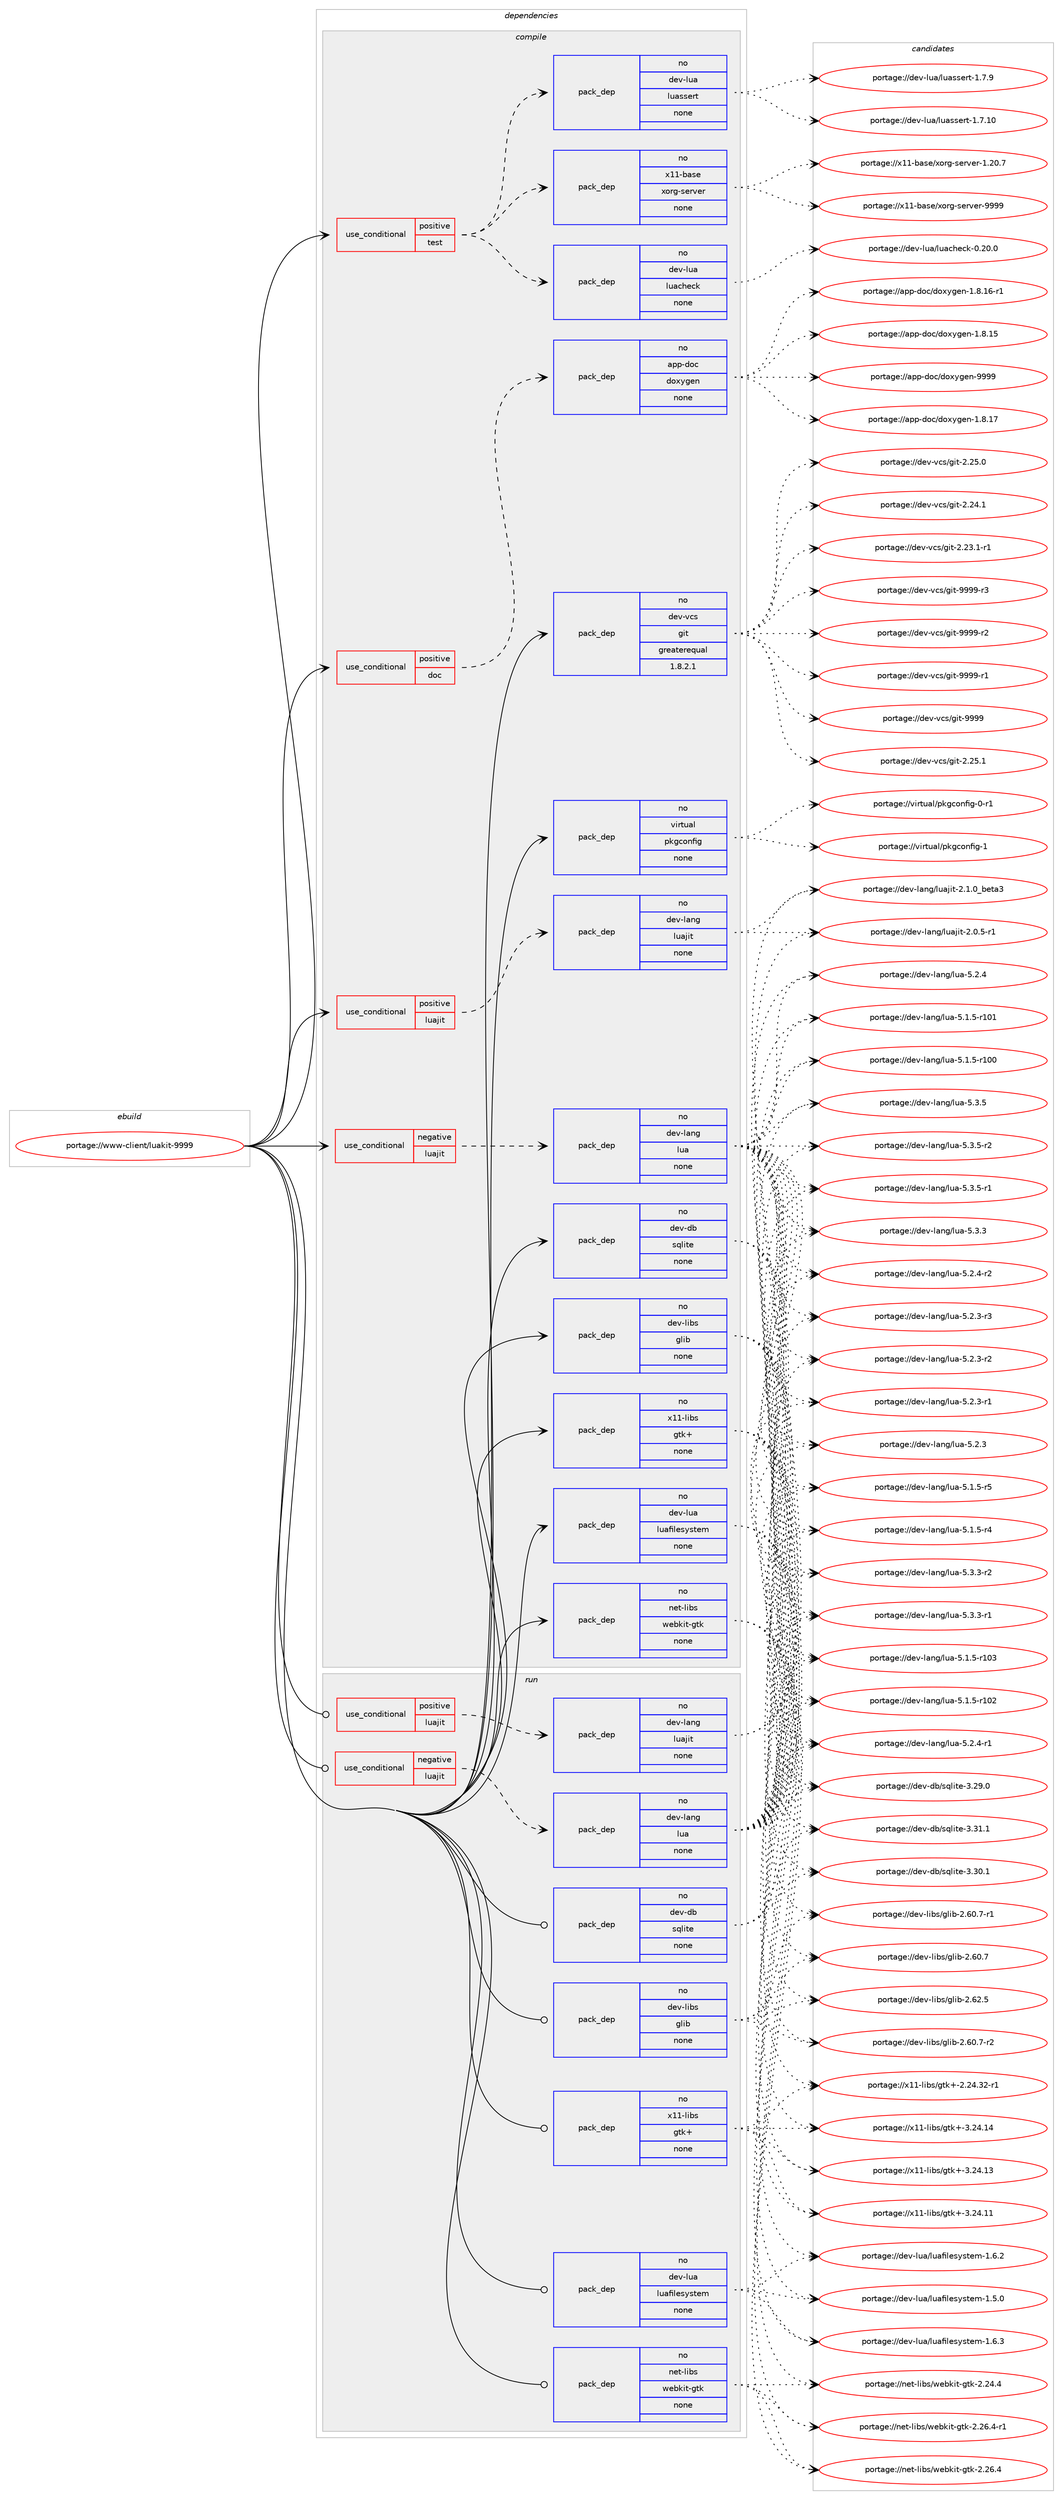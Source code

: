 digraph prolog {

# *************
# Graph options
# *************

newrank=true;
concentrate=true;
compound=true;
graph [rankdir=LR,fontname=Helvetica,fontsize=10,ranksep=1.5];#, ranksep=2.5, nodesep=0.2];
edge  [arrowhead=vee];
node  [fontname=Helvetica,fontsize=10];

# **********
# The ebuild
# **********

subgraph cluster_leftcol {
color=gray;
rank=same;
label=<<i>ebuild</i>>;
id [label="portage://www-client/luakit-9999", color=red, width=4, href="../www-client/luakit-9999.svg"];
}

# ****************
# The dependencies
# ****************

subgraph cluster_midcol {
color=gray;
label=<<i>dependencies</i>>;
subgraph cluster_compile {
fillcolor="#eeeeee";
style=filled;
label=<<i>compile</i>>;
subgraph cond2204 {
dependency16790 [label=<<TABLE BORDER="0" CELLBORDER="1" CELLSPACING="0" CELLPADDING="4"><TR><TD ROWSPAN="3" CELLPADDING="10">use_conditional</TD></TR><TR><TD>negative</TD></TR><TR><TD>luajit</TD></TR></TABLE>>, shape=none, color=red];
subgraph pack14289 {
dependency16791 [label=<<TABLE BORDER="0" CELLBORDER="1" CELLSPACING="0" CELLPADDING="4" WIDTH="220"><TR><TD ROWSPAN="6" CELLPADDING="30">pack_dep</TD></TR><TR><TD WIDTH="110">no</TD></TR><TR><TD>dev-lang</TD></TR><TR><TD>lua</TD></TR><TR><TD>none</TD></TR><TR><TD></TD></TR></TABLE>>, shape=none, color=blue];
}
dependency16790:e -> dependency16791:w [weight=20,style="dashed",arrowhead="vee"];
}
id:e -> dependency16790:w [weight=20,style="solid",arrowhead="vee"];
subgraph cond2205 {
dependency16792 [label=<<TABLE BORDER="0" CELLBORDER="1" CELLSPACING="0" CELLPADDING="4"><TR><TD ROWSPAN="3" CELLPADDING="10">use_conditional</TD></TR><TR><TD>positive</TD></TR><TR><TD>doc</TD></TR></TABLE>>, shape=none, color=red];
subgraph pack14290 {
dependency16793 [label=<<TABLE BORDER="0" CELLBORDER="1" CELLSPACING="0" CELLPADDING="4" WIDTH="220"><TR><TD ROWSPAN="6" CELLPADDING="30">pack_dep</TD></TR><TR><TD WIDTH="110">no</TD></TR><TR><TD>app-doc</TD></TR><TR><TD>doxygen</TD></TR><TR><TD>none</TD></TR><TR><TD></TD></TR></TABLE>>, shape=none, color=blue];
}
dependency16792:e -> dependency16793:w [weight=20,style="dashed",arrowhead="vee"];
}
id:e -> dependency16792:w [weight=20,style="solid",arrowhead="vee"];
subgraph cond2206 {
dependency16794 [label=<<TABLE BORDER="0" CELLBORDER="1" CELLSPACING="0" CELLPADDING="4"><TR><TD ROWSPAN="3" CELLPADDING="10">use_conditional</TD></TR><TR><TD>positive</TD></TR><TR><TD>luajit</TD></TR></TABLE>>, shape=none, color=red];
subgraph pack14291 {
dependency16795 [label=<<TABLE BORDER="0" CELLBORDER="1" CELLSPACING="0" CELLPADDING="4" WIDTH="220"><TR><TD ROWSPAN="6" CELLPADDING="30">pack_dep</TD></TR><TR><TD WIDTH="110">no</TD></TR><TR><TD>dev-lang</TD></TR><TR><TD>luajit</TD></TR><TR><TD>none</TD></TR><TR><TD></TD></TR></TABLE>>, shape=none, color=blue];
}
dependency16794:e -> dependency16795:w [weight=20,style="dashed",arrowhead="vee"];
}
id:e -> dependency16794:w [weight=20,style="solid",arrowhead="vee"];
subgraph cond2207 {
dependency16796 [label=<<TABLE BORDER="0" CELLBORDER="1" CELLSPACING="0" CELLPADDING="4"><TR><TD ROWSPAN="3" CELLPADDING="10">use_conditional</TD></TR><TR><TD>positive</TD></TR><TR><TD>test</TD></TR></TABLE>>, shape=none, color=red];
subgraph pack14292 {
dependency16797 [label=<<TABLE BORDER="0" CELLBORDER="1" CELLSPACING="0" CELLPADDING="4" WIDTH="220"><TR><TD ROWSPAN="6" CELLPADDING="30">pack_dep</TD></TR><TR><TD WIDTH="110">no</TD></TR><TR><TD>dev-lua</TD></TR><TR><TD>luassert</TD></TR><TR><TD>none</TD></TR><TR><TD></TD></TR></TABLE>>, shape=none, color=blue];
}
dependency16796:e -> dependency16797:w [weight=20,style="dashed",arrowhead="vee"];
subgraph pack14293 {
dependency16798 [label=<<TABLE BORDER="0" CELLBORDER="1" CELLSPACING="0" CELLPADDING="4" WIDTH="220"><TR><TD ROWSPAN="6" CELLPADDING="30">pack_dep</TD></TR><TR><TD WIDTH="110">no</TD></TR><TR><TD>dev-lua</TD></TR><TR><TD>luacheck</TD></TR><TR><TD>none</TD></TR><TR><TD></TD></TR></TABLE>>, shape=none, color=blue];
}
dependency16796:e -> dependency16798:w [weight=20,style="dashed",arrowhead="vee"];
subgraph pack14294 {
dependency16799 [label=<<TABLE BORDER="0" CELLBORDER="1" CELLSPACING="0" CELLPADDING="4" WIDTH="220"><TR><TD ROWSPAN="6" CELLPADDING="30">pack_dep</TD></TR><TR><TD WIDTH="110">no</TD></TR><TR><TD>x11-base</TD></TR><TR><TD>xorg-server</TD></TR><TR><TD>none</TD></TR><TR><TD></TD></TR></TABLE>>, shape=none, color=blue];
}
dependency16796:e -> dependency16799:w [weight=20,style="dashed",arrowhead="vee"];
}
id:e -> dependency16796:w [weight=20,style="solid",arrowhead="vee"];
subgraph pack14295 {
dependency16800 [label=<<TABLE BORDER="0" CELLBORDER="1" CELLSPACING="0" CELLPADDING="4" WIDTH="220"><TR><TD ROWSPAN="6" CELLPADDING="30">pack_dep</TD></TR><TR><TD WIDTH="110">no</TD></TR><TR><TD>dev-db</TD></TR><TR><TD>sqlite</TD></TR><TR><TD>none</TD></TR><TR><TD></TD></TR></TABLE>>, shape=none, color=blue];
}
id:e -> dependency16800:w [weight=20,style="solid",arrowhead="vee"];
subgraph pack14296 {
dependency16801 [label=<<TABLE BORDER="0" CELLBORDER="1" CELLSPACING="0" CELLPADDING="4" WIDTH="220"><TR><TD ROWSPAN="6" CELLPADDING="30">pack_dep</TD></TR><TR><TD WIDTH="110">no</TD></TR><TR><TD>dev-libs</TD></TR><TR><TD>glib</TD></TR><TR><TD>none</TD></TR><TR><TD></TD></TR></TABLE>>, shape=none, color=blue];
}
id:e -> dependency16801:w [weight=20,style="solid",arrowhead="vee"];
subgraph pack14297 {
dependency16802 [label=<<TABLE BORDER="0" CELLBORDER="1" CELLSPACING="0" CELLPADDING="4" WIDTH="220"><TR><TD ROWSPAN="6" CELLPADDING="30">pack_dep</TD></TR><TR><TD WIDTH="110">no</TD></TR><TR><TD>dev-lua</TD></TR><TR><TD>luafilesystem</TD></TR><TR><TD>none</TD></TR><TR><TD></TD></TR></TABLE>>, shape=none, color=blue];
}
id:e -> dependency16802:w [weight=20,style="solid",arrowhead="vee"];
subgraph pack14298 {
dependency16803 [label=<<TABLE BORDER="0" CELLBORDER="1" CELLSPACING="0" CELLPADDING="4" WIDTH="220"><TR><TD ROWSPAN="6" CELLPADDING="30">pack_dep</TD></TR><TR><TD WIDTH="110">no</TD></TR><TR><TD>dev-vcs</TD></TR><TR><TD>git</TD></TR><TR><TD>greaterequal</TD></TR><TR><TD>1.8.2.1</TD></TR></TABLE>>, shape=none, color=blue];
}
id:e -> dependency16803:w [weight=20,style="solid",arrowhead="vee"];
subgraph pack14299 {
dependency16804 [label=<<TABLE BORDER="0" CELLBORDER="1" CELLSPACING="0" CELLPADDING="4" WIDTH="220"><TR><TD ROWSPAN="6" CELLPADDING="30">pack_dep</TD></TR><TR><TD WIDTH="110">no</TD></TR><TR><TD>net-libs</TD></TR><TR><TD>webkit-gtk</TD></TR><TR><TD>none</TD></TR><TR><TD></TD></TR></TABLE>>, shape=none, color=blue];
}
id:e -> dependency16804:w [weight=20,style="solid",arrowhead="vee"];
subgraph pack14300 {
dependency16805 [label=<<TABLE BORDER="0" CELLBORDER="1" CELLSPACING="0" CELLPADDING="4" WIDTH="220"><TR><TD ROWSPAN="6" CELLPADDING="30">pack_dep</TD></TR><TR><TD WIDTH="110">no</TD></TR><TR><TD>virtual</TD></TR><TR><TD>pkgconfig</TD></TR><TR><TD>none</TD></TR><TR><TD></TD></TR></TABLE>>, shape=none, color=blue];
}
id:e -> dependency16805:w [weight=20,style="solid",arrowhead="vee"];
subgraph pack14301 {
dependency16806 [label=<<TABLE BORDER="0" CELLBORDER="1" CELLSPACING="0" CELLPADDING="4" WIDTH="220"><TR><TD ROWSPAN="6" CELLPADDING="30">pack_dep</TD></TR><TR><TD WIDTH="110">no</TD></TR><TR><TD>x11-libs</TD></TR><TR><TD>gtk+</TD></TR><TR><TD>none</TD></TR><TR><TD></TD></TR></TABLE>>, shape=none, color=blue];
}
id:e -> dependency16806:w [weight=20,style="solid",arrowhead="vee"];
}
subgraph cluster_compileandrun {
fillcolor="#eeeeee";
style=filled;
label=<<i>compile and run</i>>;
}
subgraph cluster_run {
fillcolor="#eeeeee";
style=filled;
label=<<i>run</i>>;
subgraph cond2208 {
dependency16807 [label=<<TABLE BORDER="0" CELLBORDER="1" CELLSPACING="0" CELLPADDING="4"><TR><TD ROWSPAN="3" CELLPADDING="10">use_conditional</TD></TR><TR><TD>negative</TD></TR><TR><TD>luajit</TD></TR></TABLE>>, shape=none, color=red];
subgraph pack14302 {
dependency16808 [label=<<TABLE BORDER="0" CELLBORDER="1" CELLSPACING="0" CELLPADDING="4" WIDTH="220"><TR><TD ROWSPAN="6" CELLPADDING="30">pack_dep</TD></TR><TR><TD WIDTH="110">no</TD></TR><TR><TD>dev-lang</TD></TR><TR><TD>lua</TD></TR><TR><TD>none</TD></TR><TR><TD></TD></TR></TABLE>>, shape=none, color=blue];
}
dependency16807:e -> dependency16808:w [weight=20,style="dashed",arrowhead="vee"];
}
id:e -> dependency16807:w [weight=20,style="solid",arrowhead="odot"];
subgraph cond2209 {
dependency16809 [label=<<TABLE BORDER="0" CELLBORDER="1" CELLSPACING="0" CELLPADDING="4"><TR><TD ROWSPAN="3" CELLPADDING="10">use_conditional</TD></TR><TR><TD>positive</TD></TR><TR><TD>luajit</TD></TR></TABLE>>, shape=none, color=red];
subgraph pack14303 {
dependency16810 [label=<<TABLE BORDER="0" CELLBORDER="1" CELLSPACING="0" CELLPADDING="4" WIDTH="220"><TR><TD ROWSPAN="6" CELLPADDING="30">pack_dep</TD></TR><TR><TD WIDTH="110">no</TD></TR><TR><TD>dev-lang</TD></TR><TR><TD>luajit</TD></TR><TR><TD>none</TD></TR><TR><TD></TD></TR></TABLE>>, shape=none, color=blue];
}
dependency16809:e -> dependency16810:w [weight=20,style="dashed",arrowhead="vee"];
}
id:e -> dependency16809:w [weight=20,style="solid",arrowhead="odot"];
subgraph pack14304 {
dependency16811 [label=<<TABLE BORDER="0" CELLBORDER="1" CELLSPACING="0" CELLPADDING="4" WIDTH="220"><TR><TD ROWSPAN="6" CELLPADDING="30">pack_dep</TD></TR><TR><TD WIDTH="110">no</TD></TR><TR><TD>dev-db</TD></TR><TR><TD>sqlite</TD></TR><TR><TD>none</TD></TR><TR><TD></TD></TR></TABLE>>, shape=none, color=blue];
}
id:e -> dependency16811:w [weight=20,style="solid",arrowhead="odot"];
subgraph pack14305 {
dependency16812 [label=<<TABLE BORDER="0" CELLBORDER="1" CELLSPACING="0" CELLPADDING="4" WIDTH="220"><TR><TD ROWSPAN="6" CELLPADDING="30">pack_dep</TD></TR><TR><TD WIDTH="110">no</TD></TR><TR><TD>dev-libs</TD></TR><TR><TD>glib</TD></TR><TR><TD>none</TD></TR><TR><TD></TD></TR></TABLE>>, shape=none, color=blue];
}
id:e -> dependency16812:w [weight=20,style="solid",arrowhead="odot"];
subgraph pack14306 {
dependency16813 [label=<<TABLE BORDER="0" CELLBORDER="1" CELLSPACING="0" CELLPADDING="4" WIDTH="220"><TR><TD ROWSPAN="6" CELLPADDING="30">pack_dep</TD></TR><TR><TD WIDTH="110">no</TD></TR><TR><TD>dev-lua</TD></TR><TR><TD>luafilesystem</TD></TR><TR><TD>none</TD></TR><TR><TD></TD></TR></TABLE>>, shape=none, color=blue];
}
id:e -> dependency16813:w [weight=20,style="solid",arrowhead="odot"];
subgraph pack14307 {
dependency16814 [label=<<TABLE BORDER="0" CELLBORDER="1" CELLSPACING="0" CELLPADDING="4" WIDTH="220"><TR><TD ROWSPAN="6" CELLPADDING="30">pack_dep</TD></TR><TR><TD WIDTH="110">no</TD></TR><TR><TD>net-libs</TD></TR><TR><TD>webkit-gtk</TD></TR><TR><TD>none</TD></TR><TR><TD></TD></TR></TABLE>>, shape=none, color=blue];
}
id:e -> dependency16814:w [weight=20,style="solid",arrowhead="odot"];
subgraph pack14308 {
dependency16815 [label=<<TABLE BORDER="0" CELLBORDER="1" CELLSPACING="0" CELLPADDING="4" WIDTH="220"><TR><TD ROWSPAN="6" CELLPADDING="30">pack_dep</TD></TR><TR><TD WIDTH="110">no</TD></TR><TR><TD>x11-libs</TD></TR><TR><TD>gtk+</TD></TR><TR><TD>none</TD></TR><TR><TD></TD></TR></TABLE>>, shape=none, color=blue];
}
id:e -> dependency16815:w [weight=20,style="solid",arrowhead="odot"];
}
}

# **************
# The candidates
# **************

subgraph cluster_choices {
rank=same;
color=gray;
label=<<i>candidates</i>>;

subgraph choice14289 {
color=black;
nodesep=1;
choice100101118451089711010347108117974553465146534511450 [label="portage://dev-lang/lua-5.3.5-r2", color=red, width=4,href="../dev-lang/lua-5.3.5-r2.svg"];
choice100101118451089711010347108117974553465146534511449 [label="portage://dev-lang/lua-5.3.5-r1", color=red, width=4,href="../dev-lang/lua-5.3.5-r1.svg"];
choice10010111845108971101034710811797455346514653 [label="portage://dev-lang/lua-5.3.5", color=red, width=4,href="../dev-lang/lua-5.3.5.svg"];
choice100101118451089711010347108117974553465146514511450 [label="portage://dev-lang/lua-5.3.3-r2", color=red, width=4,href="../dev-lang/lua-5.3.3-r2.svg"];
choice100101118451089711010347108117974553465146514511449 [label="portage://dev-lang/lua-5.3.3-r1", color=red, width=4,href="../dev-lang/lua-5.3.3-r1.svg"];
choice10010111845108971101034710811797455346514651 [label="portage://dev-lang/lua-5.3.3", color=red, width=4,href="../dev-lang/lua-5.3.3.svg"];
choice100101118451089711010347108117974553465046524511450 [label="portage://dev-lang/lua-5.2.4-r2", color=red, width=4,href="../dev-lang/lua-5.2.4-r2.svg"];
choice100101118451089711010347108117974553465046524511449 [label="portage://dev-lang/lua-5.2.4-r1", color=red, width=4,href="../dev-lang/lua-5.2.4-r1.svg"];
choice10010111845108971101034710811797455346504652 [label="portage://dev-lang/lua-5.2.4", color=red, width=4,href="../dev-lang/lua-5.2.4.svg"];
choice100101118451089711010347108117974553465046514511451 [label="portage://dev-lang/lua-5.2.3-r3", color=red, width=4,href="../dev-lang/lua-5.2.3-r3.svg"];
choice100101118451089711010347108117974553465046514511450 [label="portage://dev-lang/lua-5.2.3-r2", color=red, width=4,href="../dev-lang/lua-5.2.3-r2.svg"];
choice100101118451089711010347108117974553465046514511449 [label="portage://dev-lang/lua-5.2.3-r1", color=red, width=4,href="../dev-lang/lua-5.2.3-r1.svg"];
choice10010111845108971101034710811797455346504651 [label="portage://dev-lang/lua-5.2.3", color=red, width=4,href="../dev-lang/lua-5.2.3.svg"];
choice100101118451089711010347108117974553464946534511453 [label="portage://dev-lang/lua-5.1.5-r5", color=red, width=4,href="../dev-lang/lua-5.1.5-r5.svg"];
choice100101118451089711010347108117974553464946534511452 [label="portage://dev-lang/lua-5.1.5-r4", color=red, width=4,href="../dev-lang/lua-5.1.5-r4.svg"];
choice1001011184510897110103471081179745534649465345114494851 [label="portage://dev-lang/lua-5.1.5-r103", color=red, width=4,href="../dev-lang/lua-5.1.5-r103.svg"];
choice1001011184510897110103471081179745534649465345114494850 [label="portage://dev-lang/lua-5.1.5-r102", color=red, width=4,href="../dev-lang/lua-5.1.5-r102.svg"];
choice1001011184510897110103471081179745534649465345114494849 [label="portage://dev-lang/lua-5.1.5-r101", color=red, width=4,href="../dev-lang/lua-5.1.5-r101.svg"];
choice1001011184510897110103471081179745534649465345114494848 [label="portage://dev-lang/lua-5.1.5-r100", color=red, width=4,href="../dev-lang/lua-5.1.5-r100.svg"];
dependency16791:e -> choice100101118451089711010347108117974553465146534511450:w [style=dotted,weight="100"];
dependency16791:e -> choice100101118451089711010347108117974553465146534511449:w [style=dotted,weight="100"];
dependency16791:e -> choice10010111845108971101034710811797455346514653:w [style=dotted,weight="100"];
dependency16791:e -> choice100101118451089711010347108117974553465146514511450:w [style=dotted,weight="100"];
dependency16791:e -> choice100101118451089711010347108117974553465146514511449:w [style=dotted,weight="100"];
dependency16791:e -> choice10010111845108971101034710811797455346514651:w [style=dotted,weight="100"];
dependency16791:e -> choice100101118451089711010347108117974553465046524511450:w [style=dotted,weight="100"];
dependency16791:e -> choice100101118451089711010347108117974553465046524511449:w [style=dotted,weight="100"];
dependency16791:e -> choice10010111845108971101034710811797455346504652:w [style=dotted,weight="100"];
dependency16791:e -> choice100101118451089711010347108117974553465046514511451:w [style=dotted,weight="100"];
dependency16791:e -> choice100101118451089711010347108117974553465046514511450:w [style=dotted,weight="100"];
dependency16791:e -> choice100101118451089711010347108117974553465046514511449:w [style=dotted,weight="100"];
dependency16791:e -> choice10010111845108971101034710811797455346504651:w [style=dotted,weight="100"];
dependency16791:e -> choice100101118451089711010347108117974553464946534511453:w [style=dotted,weight="100"];
dependency16791:e -> choice100101118451089711010347108117974553464946534511452:w [style=dotted,weight="100"];
dependency16791:e -> choice1001011184510897110103471081179745534649465345114494851:w [style=dotted,weight="100"];
dependency16791:e -> choice1001011184510897110103471081179745534649465345114494850:w [style=dotted,weight="100"];
dependency16791:e -> choice1001011184510897110103471081179745534649465345114494849:w [style=dotted,weight="100"];
dependency16791:e -> choice1001011184510897110103471081179745534649465345114494848:w [style=dotted,weight="100"];
}
subgraph choice14290 {
color=black;
nodesep=1;
choice971121124510011199471001111201211031011104557575757 [label="portage://app-doc/doxygen-9999", color=red, width=4,href="../app-doc/doxygen-9999.svg"];
choice9711211245100111994710011112012110310111045494656464955 [label="portage://app-doc/doxygen-1.8.17", color=red, width=4,href="../app-doc/doxygen-1.8.17.svg"];
choice97112112451001119947100111120121103101110454946564649544511449 [label="portage://app-doc/doxygen-1.8.16-r1", color=red, width=4,href="../app-doc/doxygen-1.8.16-r1.svg"];
choice9711211245100111994710011112012110310111045494656464953 [label="portage://app-doc/doxygen-1.8.15", color=red, width=4,href="../app-doc/doxygen-1.8.15.svg"];
dependency16793:e -> choice971121124510011199471001111201211031011104557575757:w [style=dotted,weight="100"];
dependency16793:e -> choice9711211245100111994710011112012110310111045494656464955:w [style=dotted,weight="100"];
dependency16793:e -> choice97112112451001119947100111120121103101110454946564649544511449:w [style=dotted,weight="100"];
dependency16793:e -> choice9711211245100111994710011112012110310111045494656464953:w [style=dotted,weight="100"];
}
subgraph choice14291 {
color=black;
nodesep=1;
choice1001011184510897110103471081179710610511645504649464895981011169751 [label="portage://dev-lang/luajit-2.1.0_beta3", color=red, width=4,href="../dev-lang/luajit-2.1.0_beta3.svg"];
choice100101118451089711010347108117971061051164550464846534511449 [label="portage://dev-lang/luajit-2.0.5-r1", color=red, width=4,href="../dev-lang/luajit-2.0.5-r1.svg"];
dependency16795:e -> choice1001011184510897110103471081179710610511645504649464895981011169751:w [style=dotted,weight="100"];
dependency16795:e -> choice100101118451089711010347108117971061051164550464846534511449:w [style=dotted,weight="100"];
}
subgraph choice14292 {
color=black;
nodesep=1;
choice10010111845108117974710811797115115101114116454946554657 [label="portage://dev-lua/luassert-1.7.9", color=red, width=4,href="../dev-lua/luassert-1.7.9.svg"];
choice1001011184510811797471081179711511510111411645494655464948 [label="portage://dev-lua/luassert-1.7.10", color=red, width=4,href="../dev-lua/luassert-1.7.10.svg"];
dependency16797:e -> choice10010111845108117974710811797115115101114116454946554657:w [style=dotted,weight="100"];
dependency16797:e -> choice1001011184510811797471081179711511510111411645494655464948:w [style=dotted,weight="100"];
}
subgraph choice14293 {
color=black;
nodesep=1;
choice10010111845108117974710811797991041019910745484650484648 [label="portage://dev-lua/luacheck-0.20.0", color=red, width=4,href="../dev-lua/luacheck-0.20.0.svg"];
dependency16798:e -> choice10010111845108117974710811797991041019910745484650484648:w [style=dotted,weight="100"];
}
subgraph choice14294 {
color=black;
nodesep=1;
choice120494945989711510147120111114103451151011141181011144557575757 [label="portage://x11-base/xorg-server-9999", color=red, width=4,href="../x11-base/xorg-server-9999.svg"];
choice1204949459897115101471201111141034511510111411810111445494650484655 [label="portage://x11-base/xorg-server-1.20.7", color=red, width=4,href="../x11-base/xorg-server-1.20.7.svg"];
dependency16799:e -> choice120494945989711510147120111114103451151011141181011144557575757:w [style=dotted,weight="100"];
dependency16799:e -> choice1204949459897115101471201111141034511510111411810111445494650484655:w [style=dotted,weight="100"];
}
subgraph choice14295 {
color=black;
nodesep=1;
choice10010111845100984711511310810511610145514651494649 [label="portage://dev-db/sqlite-3.31.1", color=red, width=4,href="../dev-db/sqlite-3.31.1.svg"];
choice10010111845100984711511310810511610145514651484649 [label="portage://dev-db/sqlite-3.30.1", color=red, width=4,href="../dev-db/sqlite-3.30.1.svg"];
choice10010111845100984711511310810511610145514650574648 [label="portage://dev-db/sqlite-3.29.0", color=red, width=4,href="../dev-db/sqlite-3.29.0.svg"];
dependency16800:e -> choice10010111845100984711511310810511610145514651494649:w [style=dotted,weight="100"];
dependency16800:e -> choice10010111845100984711511310810511610145514651484649:w [style=dotted,weight="100"];
dependency16800:e -> choice10010111845100984711511310810511610145514650574648:w [style=dotted,weight="100"];
}
subgraph choice14296 {
color=black;
nodesep=1;
choice1001011184510810598115471031081059845504654504653 [label="portage://dev-libs/glib-2.62.5", color=red, width=4,href="../dev-libs/glib-2.62.5.svg"];
choice10010111845108105981154710310810598455046544846554511450 [label="portage://dev-libs/glib-2.60.7-r2", color=red, width=4,href="../dev-libs/glib-2.60.7-r2.svg"];
choice10010111845108105981154710310810598455046544846554511449 [label="portage://dev-libs/glib-2.60.7-r1", color=red, width=4,href="../dev-libs/glib-2.60.7-r1.svg"];
choice1001011184510810598115471031081059845504654484655 [label="portage://dev-libs/glib-2.60.7", color=red, width=4,href="../dev-libs/glib-2.60.7.svg"];
dependency16801:e -> choice1001011184510810598115471031081059845504654504653:w [style=dotted,weight="100"];
dependency16801:e -> choice10010111845108105981154710310810598455046544846554511450:w [style=dotted,weight="100"];
dependency16801:e -> choice10010111845108105981154710310810598455046544846554511449:w [style=dotted,weight="100"];
dependency16801:e -> choice1001011184510810598115471031081059845504654484655:w [style=dotted,weight="100"];
}
subgraph choice14297 {
color=black;
nodesep=1;
choice10010111845108117974710811797102105108101115121115116101109454946544651 [label="portage://dev-lua/luafilesystem-1.6.3", color=red, width=4,href="../dev-lua/luafilesystem-1.6.3.svg"];
choice10010111845108117974710811797102105108101115121115116101109454946544650 [label="portage://dev-lua/luafilesystem-1.6.2", color=red, width=4,href="../dev-lua/luafilesystem-1.6.2.svg"];
choice10010111845108117974710811797102105108101115121115116101109454946534648 [label="portage://dev-lua/luafilesystem-1.5.0", color=red, width=4,href="../dev-lua/luafilesystem-1.5.0.svg"];
dependency16802:e -> choice10010111845108117974710811797102105108101115121115116101109454946544651:w [style=dotted,weight="100"];
dependency16802:e -> choice10010111845108117974710811797102105108101115121115116101109454946544650:w [style=dotted,weight="100"];
dependency16802:e -> choice10010111845108117974710811797102105108101115121115116101109454946534648:w [style=dotted,weight="100"];
}
subgraph choice14298 {
color=black;
nodesep=1;
choice10010111845118991154710310511645575757574511451 [label="portage://dev-vcs/git-9999-r3", color=red, width=4,href="../dev-vcs/git-9999-r3.svg"];
choice10010111845118991154710310511645575757574511450 [label="portage://dev-vcs/git-9999-r2", color=red, width=4,href="../dev-vcs/git-9999-r2.svg"];
choice10010111845118991154710310511645575757574511449 [label="portage://dev-vcs/git-9999-r1", color=red, width=4,href="../dev-vcs/git-9999-r1.svg"];
choice1001011184511899115471031051164557575757 [label="portage://dev-vcs/git-9999", color=red, width=4,href="../dev-vcs/git-9999.svg"];
choice10010111845118991154710310511645504650534649 [label="portage://dev-vcs/git-2.25.1", color=red, width=4,href="../dev-vcs/git-2.25.1.svg"];
choice10010111845118991154710310511645504650534648 [label="portage://dev-vcs/git-2.25.0", color=red, width=4,href="../dev-vcs/git-2.25.0.svg"];
choice10010111845118991154710310511645504650524649 [label="portage://dev-vcs/git-2.24.1", color=red, width=4,href="../dev-vcs/git-2.24.1.svg"];
choice100101118451189911547103105116455046505146494511449 [label="portage://dev-vcs/git-2.23.1-r1", color=red, width=4,href="../dev-vcs/git-2.23.1-r1.svg"];
dependency16803:e -> choice10010111845118991154710310511645575757574511451:w [style=dotted,weight="100"];
dependency16803:e -> choice10010111845118991154710310511645575757574511450:w [style=dotted,weight="100"];
dependency16803:e -> choice10010111845118991154710310511645575757574511449:w [style=dotted,weight="100"];
dependency16803:e -> choice1001011184511899115471031051164557575757:w [style=dotted,weight="100"];
dependency16803:e -> choice10010111845118991154710310511645504650534649:w [style=dotted,weight="100"];
dependency16803:e -> choice10010111845118991154710310511645504650534648:w [style=dotted,weight="100"];
dependency16803:e -> choice10010111845118991154710310511645504650524649:w [style=dotted,weight="100"];
dependency16803:e -> choice100101118451189911547103105116455046505146494511449:w [style=dotted,weight="100"];
}
subgraph choice14299 {
color=black;
nodesep=1;
choice1101011164510810598115471191019810710511645103116107455046505446524511449 [label="portage://net-libs/webkit-gtk-2.26.4-r1", color=red, width=4,href="../net-libs/webkit-gtk-2.26.4-r1.svg"];
choice110101116451081059811547119101981071051164510311610745504650544652 [label="portage://net-libs/webkit-gtk-2.26.4", color=red, width=4,href="../net-libs/webkit-gtk-2.26.4.svg"];
choice110101116451081059811547119101981071051164510311610745504650524652 [label="portage://net-libs/webkit-gtk-2.24.4", color=red, width=4,href="../net-libs/webkit-gtk-2.24.4.svg"];
dependency16804:e -> choice1101011164510810598115471191019810710511645103116107455046505446524511449:w [style=dotted,weight="100"];
dependency16804:e -> choice110101116451081059811547119101981071051164510311610745504650544652:w [style=dotted,weight="100"];
dependency16804:e -> choice110101116451081059811547119101981071051164510311610745504650524652:w [style=dotted,weight="100"];
}
subgraph choice14300 {
color=black;
nodesep=1;
choice1181051141161179710847112107103991111101021051034549 [label="portage://virtual/pkgconfig-1", color=red, width=4,href="../virtual/pkgconfig-1.svg"];
choice11810511411611797108471121071039911111010210510345484511449 [label="portage://virtual/pkgconfig-0-r1", color=red, width=4,href="../virtual/pkgconfig-0-r1.svg"];
dependency16805:e -> choice1181051141161179710847112107103991111101021051034549:w [style=dotted,weight="100"];
dependency16805:e -> choice11810511411611797108471121071039911111010210510345484511449:w [style=dotted,weight="100"];
}
subgraph choice14301 {
color=black;
nodesep=1;
choice1204949451081059811547103116107434551465052464952 [label="portage://x11-libs/gtk+-3.24.14", color=red, width=4,href="../x11-libs/gtk+-3.24.14.svg"];
choice1204949451081059811547103116107434551465052464951 [label="portage://x11-libs/gtk+-3.24.13", color=red, width=4,href="../x11-libs/gtk+-3.24.13.svg"];
choice1204949451081059811547103116107434551465052464949 [label="portage://x11-libs/gtk+-3.24.11", color=red, width=4,href="../x11-libs/gtk+-3.24.11.svg"];
choice12049494510810598115471031161074345504650524651504511449 [label="portage://x11-libs/gtk+-2.24.32-r1", color=red, width=4,href="../x11-libs/gtk+-2.24.32-r1.svg"];
dependency16806:e -> choice1204949451081059811547103116107434551465052464952:w [style=dotted,weight="100"];
dependency16806:e -> choice1204949451081059811547103116107434551465052464951:w [style=dotted,weight="100"];
dependency16806:e -> choice1204949451081059811547103116107434551465052464949:w [style=dotted,weight="100"];
dependency16806:e -> choice12049494510810598115471031161074345504650524651504511449:w [style=dotted,weight="100"];
}
subgraph choice14302 {
color=black;
nodesep=1;
choice100101118451089711010347108117974553465146534511450 [label="portage://dev-lang/lua-5.3.5-r2", color=red, width=4,href="../dev-lang/lua-5.3.5-r2.svg"];
choice100101118451089711010347108117974553465146534511449 [label="portage://dev-lang/lua-5.3.5-r1", color=red, width=4,href="../dev-lang/lua-5.3.5-r1.svg"];
choice10010111845108971101034710811797455346514653 [label="portage://dev-lang/lua-5.3.5", color=red, width=4,href="../dev-lang/lua-5.3.5.svg"];
choice100101118451089711010347108117974553465146514511450 [label="portage://dev-lang/lua-5.3.3-r2", color=red, width=4,href="../dev-lang/lua-5.3.3-r2.svg"];
choice100101118451089711010347108117974553465146514511449 [label="portage://dev-lang/lua-5.3.3-r1", color=red, width=4,href="../dev-lang/lua-5.3.3-r1.svg"];
choice10010111845108971101034710811797455346514651 [label="portage://dev-lang/lua-5.3.3", color=red, width=4,href="../dev-lang/lua-5.3.3.svg"];
choice100101118451089711010347108117974553465046524511450 [label="portage://dev-lang/lua-5.2.4-r2", color=red, width=4,href="../dev-lang/lua-5.2.4-r2.svg"];
choice100101118451089711010347108117974553465046524511449 [label="portage://dev-lang/lua-5.2.4-r1", color=red, width=4,href="../dev-lang/lua-5.2.4-r1.svg"];
choice10010111845108971101034710811797455346504652 [label="portage://dev-lang/lua-5.2.4", color=red, width=4,href="../dev-lang/lua-5.2.4.svg"];
choice100101118451089711010347108117974553465046514511451 [label="portage://dev-lang/lua-5.2.3-r3", color=red, width=4,href="../dev-lang/lua-5.2.3-r3.svg"];
choice100101118451089711010347108117974553465046514511450 [label="portage://dev-lang/lua-5.2.3-r2", color=red, width=4,href="../dev-lang/lua-5.2.3-r2.svg"];
choice100101118451089711010347108117974553465046514511449 [label="portage://dev-lang/lua-5.2.3-r1", color=red, width=4,href="../dev-lang/lua-5.2.3-r1.svg"];
choice10010111845108971101034710811797455346504651 [label="portage://dev-lang/lua-5.2.3", color=red, width=4,href="../dev-lang/lua-5.2.3.svg"];
choice100101118451089711010347108117974553464946534511453 [label="portage://dev-lang/lua-5.1.5-r5", color=red, width=4,href="../dev-lang/lua-5.1.5-r5.svg"];
choice100101118451089711010347108117974553464946534511452 [label="portage://dev-lang/lua-5.1.5-r4", color=red, width=4,href="../dev-lang/lua-5.1.5-r4.svg"];
choice1001011184510897110103471081179745534649465345114494851 [label="portage://dev-lang/lua-5.1.5-r103", color=red, width=4,href="../dev-lang/lua-5.1.5-r103.svg"];
choice1001011184510897110103471081179745534649465345114494850 [label="portage://dev-lang/lua-5.1.5-r102", color=red, width=4,href="../dev-lang/lua-5.1.5-r102.svg"];
choice1001011184510897110103471081179745534649465345114494849 [label="portage://dev-lang/lua-5.1.5-r101", color=red, width=4,href="../dev-lang/lua-5.1.5-r101.svg"];
choice1001011184510897110103471081179745534649465345114494848 [label="portage://dev-lang/lua-5.1.5-r100", color=red, width=4,href="../dev-lang/lua-5.1.5-r100.svg"];
dependency16808:e -> choice100101118451089711010347108117974553465146534511450:w [style=dotted,weight="100"];
dependency16808:e -> choice100101118451089711010347108117974553465146534511449:w [style=dotted,weight="100"];
dependency16808:e -> choice10010111845108971101034710811797455346514653:w [style=dotted,weight="100"];
dependency16808:e -> choice100101118451089711010347108117974553465146514511450:w [style=dotted,weight="100"];
dependency16808:e -> choice100101118451089711010347108117974553465146514511449:w [style=dotted,weight="100"];
dependency16808:e -> choice10010111845108971101034710811797455346514651:w [style=dotted,weight="100"];
dependency16808:e -> choice100101118451089711010347108117974553465046524511450:w [style=dotted,weight="100"];
dependency16808:e -> choice100101118451089711010347108117974553465046524511449:w [style=dotted,weight="100"];
dependency16808:e -> choice10010111845108971101034710811797455346504652:w [style=dotted,weight="100"];
dependency16808:e -> choice100101118451089711010347108117974553465046514511451:w [style=dotted,weight="100"];
dependency16808:e -> choice100101118451089711010347108117974553465046514511450:w [style=dotted,weight="100"];
dependency16808:e -> choice100101118451089711010347108117974553465046514511449:w [style=dotted,weight="100"];
dependency16808:e -> choice10010111845108971101034710811797455346504651:w [style=dotted,weight="100"];
dependency16808:e -> choice100101118451089711010347108117974553464946534511453:w [style=dotted,weight="100"];
dependency16808:e -> choice100101118451089711010347108117974553464946534511452:w [style=dotted,weight="100"];
dependency16808:e -> choice1001011184510897110103471081179745534649465345114494851:w [style=dotted,weight="100"];
dependency16808:e -> choice1001011184510897110103471081179745534649465345114494850:w [style=dotted,weight="100"];
dependency16808:e -> choice1001011184510897110103471081179745534649465345114494849:w [style=dotted,weight="100"];
dependency16808:e -> choice1001011184510897110103471081179745534649465345114494848:w [style=dotted,weight="100"];
}
subgraph choice14303 {
color=black;
nodesep=1;
choice1001011184510897110103471081179710610511645504649464895981011169751 [label="portage://dev-lang/luajit-2.1.0_beta3", color=red, width=4,href="../dev-lang/luajit-2.1.0_beta3.svg"];
choice100101118451089711010347108117971061051164550464846534511449 [label="portage://dev-lang/luajit-2.0.5-r1", color=red, width=4,href="../dev-lang/luajit-2.0.5-r1.svg"];
dependency16810:e -> choice1001011184510897110103471081179710610511645504649464895981011169751:w [style=dotted,weight="100"];
dependency16810:e -> choice100101118451089711010347108117971061051164550464846534511449:w [style=dotted,weight="100"];
}
subgraph choice14304 {
color=black;
nodesep=1;
choice10010111845100984711511310810511610145514651494649 [label="portage://dev-db/sqlite-3.31.1", color=red, width=4,href="../dev-db/sqlite-3.31.1.svg"];
choice10010111845100984711511310810511610145514651484649 [label="portage://dev-db/sqlite-3.30.1", color=red, width=4,href="../dev-db/sqlite-3.30.1.svg"];
choice10010111845100984711511310810511610145514650574648 [label="portage://dev-db/sqlite-3.29.0", color=red, width=4,href="../dev-db/sqlite-3.29.0.svg"];
dependency16811:e -> choice10010111845100984711511310810511610145514651494649:w [style=dotted,weight="100"];
dependency16811:e -> choice10010111845100984711511310810511610145514651484649:w [style=dotted,weight="100"];
dependency16811:e -> choice10010111845100984711511310810511610145514650574648:w [style=dotted,weight="100"];
}
subgraph choice14305 {
color=black;
nodesep=1;
choice1001011184510810598115471031081059845504654504653 [label="portage://dev-libs/glib-2.62.5", color=red, width=4,href="../dev-libs/glib-2.62.5.svg"];
choice10010111845108105981154710310810598455046544846554511450 [label="portage://dev-libs/glib-2.60.7-r2", color=red, width=4,href="../dev-libs/glib-2.60.7-r2.svg"];
choice10010111845108105981154710310810598455046544846554511449 [label="portage://dev-libs/glib-2.60.7-r1", color=red, width=4,href="../dev-libs/glib-2.60.7-r1.svg"];
choice1001011184510810598115471031081059845504654484655 [label="portage://dev-libs/glib-2.60.7", color=red, width=4,href="../dev-libs/glib-2.60.7.svg"];
dependency16812:e -> choice1001011184510810598115471031081059845504654504653:w [style=dotted,weight="100"];
dependency16812:e -> choice10010111845108105981154710310810598455046544846554511450:w [style=dotted,weight="100"];
dependency16812:e -> choice10010111845108105981154710310810598455046544846554511449:w [style=dotted,weight="100"];
dependency16812:e -> choice1001011184510810598115471031081059845504654484655:w [style=dotted,weight="100"];
}
subgraph choice14306 {
color=black;
nodesep=1;
choice10010111845108117974710811797102105108101115121115116101109454946544651 [label="portage://dev-lua/luafilesystem-1.6.3", color=red, width=4,href="../dev-lua/luafilesystem-1.6.3.svg"];
choice10010111845108117974710811797102105108101115121115116101109454946544650 [label="portage://dev-lua/luafilesystem-1.6.2", color=red, width=4,href="../dev-lua/luafilesystem-1.6.2.svg"];
choice10010111845108117974710811797102105108101115121115116101109454946534648 [label="portage://dev-lua/luafilesystem-1.5.0", color=red, width=4,href="../dev-lua/luafilesystem-1.5.0.svg"];
dependency16813:e -> choice10010111845108117974710811797102105108101115121115116101109454946544651:w [style=dotted,weight="100"];
dependency16813:e -> choice10010111845108117974710811797102105108101115121115116101109454946544650:w [style=dotted,weight="100"];
dependency16813:e -> choice10010111845108117974710811797102105108101115121115116101109454946534648:w [style=dotted,weight="100"];
}
subgraph choice14307 {
color=black;
nodesep=1;
choice1101011164510810598115471191019810710511645103116107455046505446524511449 [label="portage://net-libs/webkit-gtk-2.26.4-r1", color=red, width=4,href="../net-libs/webkit-gtk-2.26.4-r1.svg"];
choice110101116451081059811547119101981071051164510311610745504650544652 [label="portage://net-libs/webkit-gtk-2.26.4", color=red, width=4,href="../net-libs/webkit-gtk-2.26.4.svg"];
choice110101116451081059811547119101981071051164510311610745504650524652 [label="portage://net-libs/webkit-gtk-2.24.4", color=red, width=4,href="../net-libs/webkit-gtk-2.24.4.svg"];
dependency16814:e -> choice1101011164510810598115471191019810710511645103116107455046505446524511449:w [style=dotted,weight="100"];
dependency16814:e -> choice110101116451081059811547119101981071051164510311610745504650544652:w [style=dotted,weight="100"];
dependency16814:e -> choice110101116451081059811547119101981071051164510311610745504650524652:w [style=dotted,weight="100"];
}
subgraph choice14308 {
color=black;
nodesep=1;
choice1204949451081059811547103116107434551465052464952 [label="portage://x11-libs/gtk+-3.24.14", color=red, width=4,href="../x11-libs/gtk+-3.24.14.svg"];
choice1204949451081059811547103116107434551465052464951 [label="portage://x11-libs/gtk+-3.24.13", color=red, width=4,href="../x11-libs/gtk+-3.24.13.svg"];
choice1204949451081059811547103116107434551465052464949 [label="portage://x11-libs/gtk+-3.24.11", color=red, width=4,href="../x11-libs/gtk+-3.24.11.svg"];
choice12049494510810598115471031161074345504650524651504511449 [label="portage://x11-libs/gtk+-2.24.32-r1", color=red, width=4,href="../x11-libs/gtk+-2.24.32-r1.svg"];
dependency16815:e -> choice1204949451081059811547103116107434551465052464952:w [style=dotted,weight="100"];
dependency16815:e -> choice1204949451081059811547103116107434551465052464951:w [style=dotted,weight="100"];
dependency16815:e -> choice1204949451081059811547103116107434551465052464949:w [style=dotted,weight="100"];
dependency16815:e -> choice12049494510810598115471031161074345504650524651504511449:w [style=dotted,weight="100"];
}
}

}

